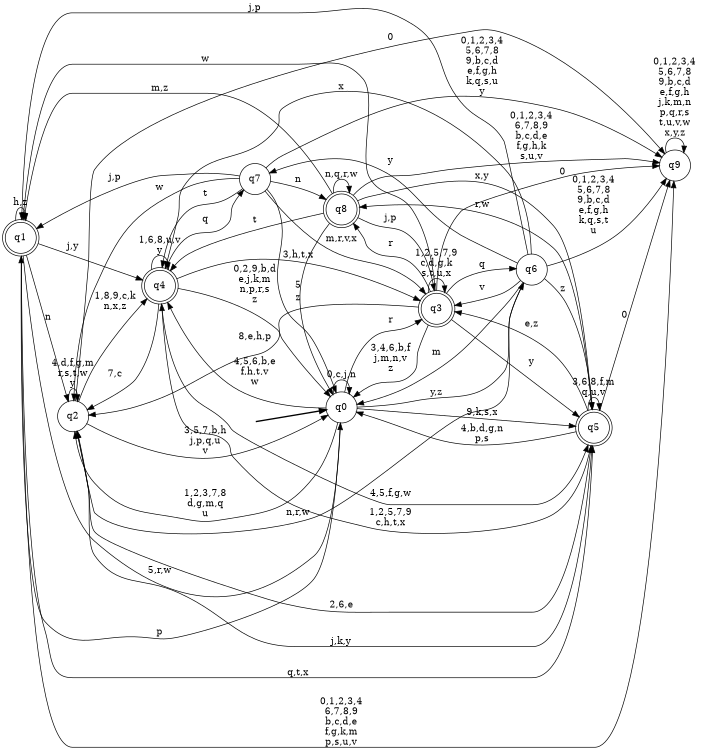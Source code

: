 digraph BlueStar {
__start0 [style = invis, shape = none, label = "", width = 0, height = 0];

rankdir=LR;
size="8,5";

s0 [style="filled", color="black", fillcolor="white" shape="circle", label="q0"];
s1 [style="rounded,filled", color="black", fillcolor="white" shape="doublecircle", label="q1"];
s2 [style="filled", color="black", fillcolor="white" shape="circle", label="q2"];
s3 [style="rounded,filled", color="black", fillcolor="white" shape="doublecircle", label="q3"];
s4 [style="rounded,filled", color="black", fillcolor="white" shape="doublecircle", label="q4"];
s5 [style="rounded,filled", color="black", fillcolor="white" shape="doublecircle", label="q5"];
s6 [style="filled", color="black", fillcolor="white" shape="circle", label="q6"];
s7 [style="filled", color="black", fillcolor="white" shape="circle", label="q7"];
s8 [style="rounded,filled", color="black", fillcolor="white" shape="doublecircle", label="q8"];
s9 [style="filled", color="black", fillcolor="white" shape="circle", label="q9"];
subgraph cluster_main { 
	graph [pad=".75", ranksep="0.15", nodesep="0.15"];
	 style=invis; 
	__start0 -> s0 [penwidth=2];
}
s0 -> s0 [label="0,c,j,n"];
s0 -> s1 [label="p"];
s0 -> s2 [label="1,2,3,7,8\nd,g,m,q\nu"];
s0 -> s3 [label="r"];
s0 -> s4 [label="4,5,6,b,e\nf,h,t,v\nw"];
s0 -> s5 [label="9,k,s,x"];
s0 -> s6 [label="y,z"];
s1 -> s0 [label="5,r,w"];
s1 -> s1 [label="h,z"];
s1 -> s2 [label="n"];
s1 -> s4 [label="j,y"];
s1 -> s5 [label="q,t,x"];
s1 -> s9 [label="0,1,2,3,4\n6,7,8,9\nb,c,d,e\nf,g,k,m\np,s,u,v"];
s2 -> s0 [label="3,5,7,b,h\nj,p,q,u\nv"];
s2 -> s2 [label="4,d,f,g,m\nr,s,t,w\ny"];
s2 -> s4 [label="1,8,9,c,k\nn,x,z"];
s2 -> s5 [label="2,6,e"];
s2 -> s9 [label="0"];
s3 -> s0 [label="3,4,6,b,f\nj,m,n,v\nz"];
s3 -> s1 [label="w"];
s3 -> s2 [label="8,e,h,p"];
s3 -> s3 [label="1,2,5,7,9\nc,d,g,k\ns,t,u,x"];
s3 -> s5 [label="y"];
s3 -> s6 [label="q"];
s3 -> s8 [label="r"];
s3 -> s9 [label="0"];
s4 -> s0 [label="0,2,9,b,d\ne,j,k,m\nn,p,r,s\nz"];
s4 -> s2 [label="7,c"];
s4 -> s3 [label="3,h,t,x"];
s4 -> s4 [label="1,6,8,u,v\ny"];
s4 -> s5 [label="4,5,f,g,w"];
s4 -> s7 [label="q"];
s5 -> s0 [label="4,b,d,g,n\np,s"];
s5 -> s2 [label="j,k,y"];
s5 -> s3 [label="e,z"];
s5 -> s4 [label="1,2,5,7,9\nc,h,t,x"];
s5 -> s5 [label="3,6,8,f,m\nq,u,v"];
s5 -> s8 [label="r,w"];
s5 -> s9 [label="0"];
s6 -> s0 [label="m"];
s6 -> s1 [label="j,p"];
s6 -> s2 [label="n,r,w"];
s6 -> s3 [label="v"];
s6 -> s4 [label="x"];
s6 -> s5 [label="z"];
s6 -> s7 [label="y"];
s6 -> s9 [label="0,1,2,3,4\n5,6,7,8\n9,b,c,d\ne,f,g,h\nk,q,s,t\nu"];
s7 -> s0 [label="z"];
s7 -> s1 [label="j,p"];
s7 -> s2 [label="w"];
s7 -> s3 [label="m,r,v,x"];
s7 -> s4 [label="t"];
s7 -> s8 [label="n"];
s7 -> s9 [label="0,1,2,3,4\n5,6,7,8\n9,b,c,d\ne,f,g,h\nk,q,s,u\ny"];
s8 -> s0 [label="5"];
s8 -> s1 [label="m,z"];
s8 -> s3 [label="j,p"];
s8 -> s4 [label="t"];
s8 -> s5 [label="x,y"];
s8 -> s8 [label="n,q,r,w"];
s8 -> s9 [label="0,1,2,3,4\n6,7,8,9\nb,c,d,e\nf,g,h,k\ns,u,v"];
s9 -> s9 [label="0,1,2,3,4\n5,6,7,8\n9,b,c,d\ne,f,g,h\nj,k,m,n\np,q,r,s\nt,u,v,w\nx,y,z"];

}